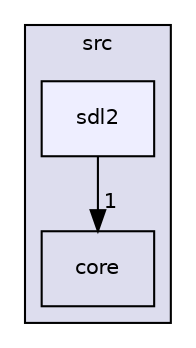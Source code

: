 digraph "src/sdl2" {
  compound=true
  node [ fontsize="10", fontname="Helvetica"];
  edge [ labelfontsize="10", labelfontname="Helvetica"];
  subgraph clusterdir_68267d1309a1af8e8297ef4c3efbcdba {
    graph [ bgcolor="#ddddee", pencolor="black", label="src" fontname="Helvetica", fontsize="10", URL="dir_68267d1309a1af8e8297ef4c3efbcdba.html"]
  dir_aebb8dcc11953d78e620bbef0b9e2183 [shape=box label="core" URL="dir_aebb8dcc11953d78e620bbef0b9e2183.html"];
  dir_8d1e9cce9dcfda87c581b5abec6517a4 [shape=box, label="sdl2", style="filled", fillcolor="#eeeeff", pencolor="black", URL="dir_8d1e9cce9dcfda87c581b5abec6517a4.html"];
  }
  dir_8d1e9cce9dcfda87c581b5abec6517a4->dir_aebb8dcc11953d78e620bbef0b9e2183 [headlabel="1", labeldistance=1.5 headhref="dir_000002_000001.html"];
}
